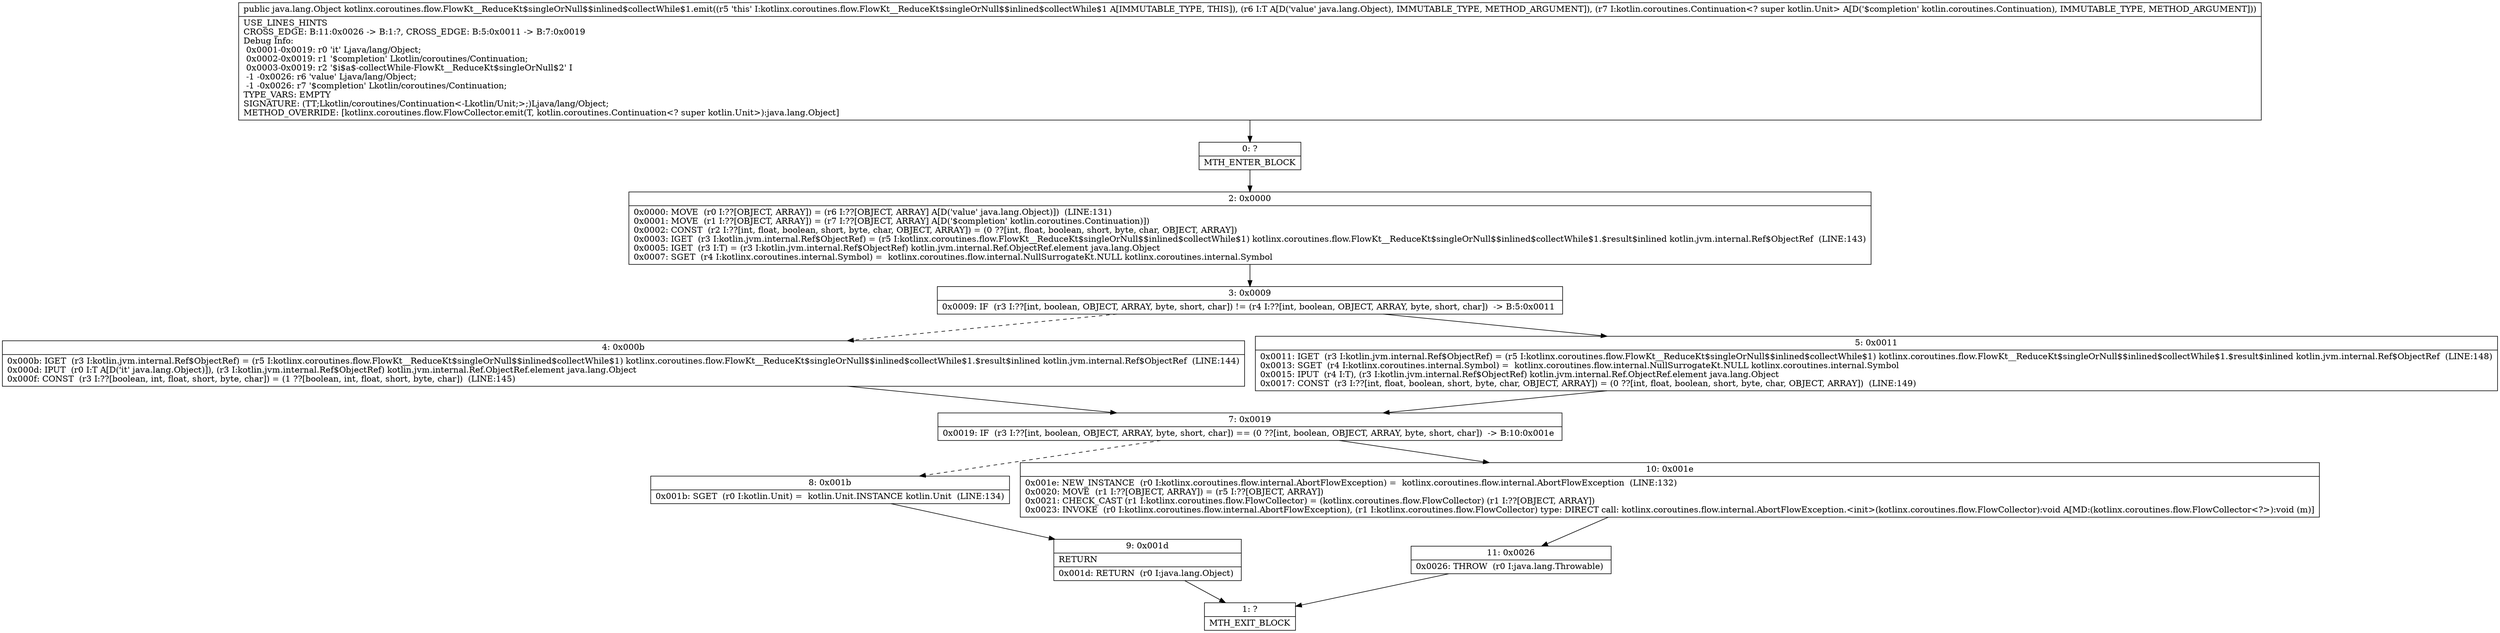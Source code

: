 digraph "CFG forkotlinx.coroutines.flow.FlowKt__ReduceKt$singleOrNull$$inlined$collectWhile$1.emit(Ljava\/lang\/Object;Lkotlin\/coroutines\/Continuation;)Ljava\/lang\/Object;" {
Node_0 [shape=record,label="{0\:\ ?|MTH_ENTER_BLOCK\l}"];
Node_2 [shape=record,label="{2\:\ 0x0000|0x0000: MOVE  (r0 I:??[OBJECT, ARRAY]) = (r6 I:??[OBJECT, ARRAY] A[D('value' java.lang.Object)])  (LINE:131)\l0x0001: MOVE  (r1 I:??[OBJECT, ARRAY]) = (r7 I:??[OBJECT, ARRAY] A[D('$completion' kotlin.coroutines.Continuation)]) \l0x0002: CONST  (r2 I:??[int, float, boolean, short, byte, char, OBJECT, ARRAY]) = (0 ??[int, float, boolean, short, byte, char, OBJECT, ARRAY]) \l0x0003: IGET  (r3 I:kotlin.jvm.internal.Ref$ObjectRef) = (r5 I:kotlinx.coroutines.flow.FlowKt__ReduceKt$singleOrNull$$inlined$collectWhile$1) kotlinx.coroutines.flow.FlowKt__ReduceKt$singleOrNull$$inlined$collectWhile$1.$result$inlined kotlin.jvm.internal.Ref$ObjectRef  (LINE:143)\l0x0005: IGET  (r3 I:T) = (r3 I:kotlin.jvm.internal.Ref$ObjectRef) kotlin.jvm.internal.Ref.ObjectRef.element java.lang.Object \l0x0007: SGET  (r4 I:kotlinx.coroutines.internal.Symbol) =  kotlinx.coroutines.flow.internal.NullSurrogateKt.NULL kotlinx.coroutines.internal.Symbol \l}"];
Node_3 [shape=record,label="{3\:\ 0x0009|0x0009: IF  (r3 I:??[int, boolean, OBJECT, ARRAY, byte, short, char]) != (r4 I:??[int, boolean, OBJECT, ARRAY, byte, short, char])  \-\> B:5:0x0011 \l}"];
Node_4 [shape=record,label="{4\:\ 0x000b|0x000b: IGET  (r3 I:kotlin.jvm.internal.Ref$ObjectRef) = (r5 I:kotlinx.coroutines.flow.FlowKt__ReduceKt$singleOrNull$$inlined$collectWhile$1) kotlinx.coroutines.flow.FlowKt__ReduceKt$singleOrNull$$inlined$collectWhile$1.$result$inlined kotlin.jvm.internal.Ref$ObjectRef  (LINE:144)\l0x000d: IPUT  (r0 I:T A[D('it' java.lang.Object)]), (r3 I:kotlin.jvm.internal.Ref$ObjectRef) kotlin.jvm.internal.Ref.ObjectRef.element java.lang.Object \l0x000f: CONST  (r3 I:??[boolean, int, float, short, byte, char]) = (1 ??[boolean, int, float, short, byte, char])  (LINE:145)\l}"];
Node_7 [shape=record,label="{7\:\ 0x0019|0x0019: IF  (r3 I:??[int, boolean, OBJECT, ARRAY, byte, short, char]) == (0 ??[int, boolean, OBJECT, ARRAY, byte, short, char])  \-\> B:10:0x001e \l}"];
Node_8 [shape=record,label="{8\:\ 0x001b|0x001b: SGET  (r0 I:kotlin.Unit) =  kotlin.Unit.INSTANCE kotlin.Unit  (LINE:134)\l}"];
Node_9 [shape=record,label="{9\:\ 0x001d|RETURN\l|0x001d: RETURN  (r0 I:java.lang.Object) \l}"];
Node_1 [shape=record,label="{1\:\ ?|MTH_EXIT_BLOCK\l}"];
Node_10 [shape=record,label="{10\:\ 0x001e|0x001e: NEW_INSTANCE  (r0 I:kotlinx.coroutines.flow.internal.AbortFlowException) =  kotlinx.coroutines.flow.internal.AbortFlowException  (LINE:132)\l0x0020: MOVE  (r1 I:??[OBJECT, ARRAY]) = (r5 I:??[OBJECT, ARRAY]) \l0x0021: CHECK_CAST (r1 I:kotlinx.coroutines.flow.FlowCollector) = (kotlinx.coroutines.flow.FlowCollector) (r1 I:??[OBJECT, ARRAY]) \l0x0023: INVOKE  (r0 I:kotlinx.coroutines.flow.internal.AbortFlowException), (r1 I:kotlinx.coroutines.flow.FlowCollector) type: DIRECT call: kotlinx.coroutines.flow.internal.AbortFlowException.\<init\>(kotlinx.coroutines.flow.FlowCollector):void A[MD:(kotlinx.coroutines.flow.FlowCollector\<?\>):void (m)]\l}"];
Node_11 [shape=record,label="{11\:\ 0x0026|0x0026: THROW  (r0 I:java.lang.Throwable) \l}"];
Node_5 [shape=record,label="{5\:\ 0x0011|0x0011: IGET  (r3 I:kotlin.jvm.internal.Ref$ObjectRef) = (r5 I:kotlinx.coroutines.flow.FlowKt__ReduceKt$singleOrNull$$inlined$collectWhile$1) kotlinx.coroutines.flow.FlowKt__ReduceKt$singleOrNull$$inlined$collectWhile$1.$result$inlined kotlin.jvm.internal.Ref$ObjectRef  (LINE:148)\l0x0013: SGET  (r4 I:kotlinx.coroutines.internal.Symbol) =  kotlinx.coroutines.flow.internal.NullSurrogateKt.NULL kotlinx.coroutines.internal.Symbol \l0x0015: IPUT  (r4 I:T), (r3 I:kotlin.jvm.internal.Ref$ObjectRef) kotlin.jvm.internal.Ref.ObjectRef.element java.lang.Object \l0x0017: CONST  (r3 I:??[int, float, boolean, short, byte, char, OBJECT, ARRAY]) = (0 ??[int, float, boolean, short, byte, char, OBJECT, ARRAY])  (LINE:149)\l}"];
MethodNode[shape=record,label="{public java.lang.Object kotlinx.coroutines.flow.FlowKt__ReduceKt$singleOrNull$$inlined$collectWhile$1.emit((r5 'this' I:kotlinx.coroutines.flow.FlowKt__ReduceKt$singleOrNull$$inlined$collectWhile$1 A[IMMUTABLE_TYPE, THIS]), (r6 I:T A[D('value' java.lang.Object), IMMUTABLE_TYPE, METHOD_ARGUMENT]), (r7 I:kotlin.coroutines.Continuation\<? super kotlin.Unit\> A[D('$completion' kotlin.coroutines.Continuation), IMMUTABLE_TYPE, METHOD_ARGUMENT]))  | USE_LINES_HINTS\lCROSS_EDGE: B:11:0x0026 \-\> B:1:?, CROSS_EDGE: B:5:0x0011 \-\> B:7:0x0019\lDebug Info:\l  0x0001\-0x0019: r0 'it' Ljava\/lang\/Object;\l  0x0002\-0x0019: r1 '$completion' Lkotlin\/coroutines\/Continuation;\l  0x0003\-0x0019: r2 '$i$a$\-collectWhile\-FlowKt__ReduceKt$singleOrNull$2' I\l  \-1 \-0x0026: r6 'value' Ljava\/lang\/Object;\l  \-1 \-0x0026: r7 '$completion' Lkotlin\/coroutines\/Continuation;\lTYPE_VARS: EMPTY\lSIGNATURE: (TT;Lkotlin\/coroutines\/Continuation\<\-Lkotlin\/Unit;\>;)Ljava\/lang\/Object;\lMETHOD_OVERRIDE: [kotlinx.coroutines.flow.FlowCollector.emit(T, kotlin.coroutines.Continuation\<? super kotlin.Unit\>):java.lang.Object]\l}"];
MethodNode -> Node_0;Node_0 -> Node_2;
Node_2 -> Node_3;
Node_3 -> Node_4[style=dashed];
Node_3 -> Node_5;
Node_4 -> Node_7;
Node_7 -> Node_8[style=dashed];
Node_7 -> Node_10;
Node_8 -> Node_9;
Node_9 -> Node_1;
Node_10 -> Node_11;
Node_11 -> Node_1;
Node_5 -> Node_7;
}

